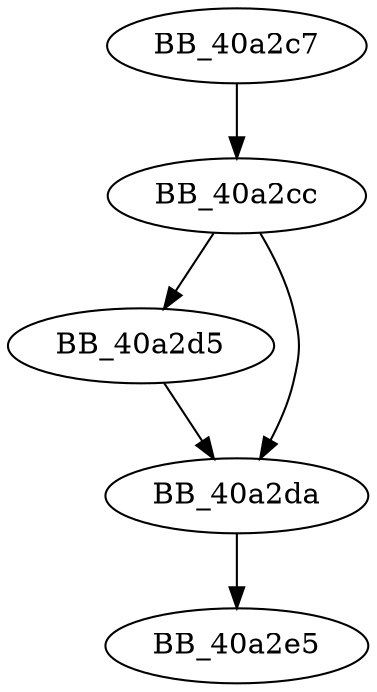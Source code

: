 DiGraph ___endstdio{
BB_40a2c7->BB_40a2cc
BB_40a2cc->BB_40a2d5
BB_40a2cc->BB_40a2da
BB_40a2d5->BB_40a2da
BB_40a2da->BB_40a2e5
}
